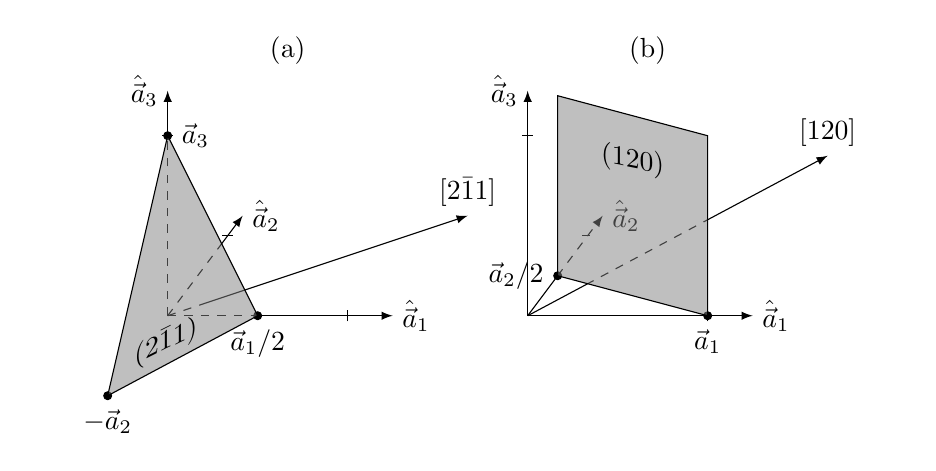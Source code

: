 \begin{tikzpicture}[
x={(0.9in,0.0in)},
y={(0.3in,0.4in)},
z={(0.0in,0.9in)},
]
\tikzset{
    point/.style={draw,circle,inner sep=1pt,fill=black},
}
\begin{scope}[xshift=-0.9in]
\node at (0.5,0.5,1.25) {(a)};
\coordinate (A) at (0.5,0,0);
\coordinate (B) at (0,-1,0);
\coordinate (C) at (0,0,1);
% Coordinate axis
\draw[-latex] (0,0,0) -- (1.25,0,0) node[right] {$\hat{\vec a}_1$};
\draw[-latex] (0,0,0) -- (0,1.25,0) node[right] {$\hat{\vec a}_2$};
\draw[-latex] (0,0,0) -- (0,0,1.25) node[left] {$\hat{\vec a}_3$};
\foreach \x in {1,...,1} \draw (\x,0,0)++(0,-2pt) -- +(0,4pt);
\foreach \x in {1,...,1} \draw (0,\x,0)++(-2pt,0) -- +(4pt,0);
\foreach \x in {1,...,1} \draw (0,0,\x)++(-2pt,0) -- +(4pt,0);
\begin{scope}[dashed]
\clip (A) -- (B) -- (C) -- cycle;
\fill[white] (A) -- (B) -- (C) -- cycle;
\draw[-latex] (0,0,0) -- (1.25,0,0) node[right] {$\hat{\vec a}_1$};
\draw[-latex] (0,0,0) -- (0,1.25,0) node[right] {$\hat{\vec a}_2$};
\draw[-latex] (0,0,0) -- (0,0,1.25) node[left] {$\hat{\vec a}_3$};
\foreach \x in {1,...,1} \draw (\x,0,0)++(0,-2pt) -- +(0,4pt);
\foreach \x in {1,...,1} \draw (0,\x,0)++(-2pt,0) -- +(4pt,0);
\foreach \x in {1,...,1} \draw (0,0,\x)++(-2pt,0) -- +(4pt,0);
\end{scope}
% Points
\coordinate (inter) at (0.25,-0.125,0.125);
\draw[dashed] (0,0,0) -- (inter);
\draw[-latex] (inter) -- (2,-1,1) node[above] {$[2\bar11]$};
\node[point,label=below:$\vec a_1/2$] at (A) {};
\node[point,label=below:$-\vec a_2$] at (B) {};
\node[point,label=right:$\vec a_3$] at (C) {};
% Plane
\fill[gray,opacity=0.5] (A) -- (B) -- (C) -- cycle;
\draw (A) -- (B) -- (C) -- cycle;
\node[yslant=0.5] at (0.1,-0.33,0) {$(2\bar11)$};
%\draw (2,0,0) node[below] {$2b$} -- (0,4,0) node[right] {$4c$} -- (0,0,3) node[left] {$3a$} -- (2,0,0);
\end{scope}
\begin{scope}[xshift=0.9in]
\node at (0.5,0.5,1.25) {(b)};
\tikzset{
    point/.style={draw,circle,inner sep=1pt,fill=black},
}
\draw[-latex] (0,0,0) -- (1.25,0,0) node[right] {$\hat{\vec a}_1$};
\draw[-latex] (0,0,0) -- (0,1.25,0) node[right] {$\hat{\vec a}_2$};
\draw[-latex] (0,0,0) -- (0,0,1.25) node[left] {$\hat{\vec a}_3$};
\foreach \x in {1,...,1} \draw (\x,0,0)++(0,-2pt) -- +(0,4pt);
\foreach \x in {1,...,1} \draw (0,\x,0)++(-2pt,0) -- +(4pt,0);
\foreach \x in {1,...,1} \draw (0,0,\x)++(-2pt,0) -- +(4pt,0);
\draw[-latex] (0,0,0) -- (1,2,0) node[above] {$[120]$};
\begin{scope}[dashed]
\clip (1,0,0) -- (0,0.5,0) -- (0,0.5,1) -- (1,0,1) -- cycle;
\fill[white] (1,0,0) -- (0,0.5,0) -- (0,0.5,1) -- (1,0,1) -- cycle;
\draw[-latex] (0,0,0) -- (1.25,0,0) node[right] {$\hat{\vec a}_1$};
\draw[-latex] (0,0,0) -- (0,1.25,0) node[right] {$\hat{\vec a}_2$};
\draw[-latex] (0,0,0) -- (0,0,1.25) node[left] {$\hat{\vec a}_3$};
\foreach \x in {1,...,1} \draw (\x,0,0)++(0,-2pt) -- +(0,4pt);
\foreach \x in {1,...,1} \draw (0,\x,0)++(-2pt,0) -- +(4pt,0);
\foreach \x in {1,...,1} \draw (0,0,\x)++(-2pt,0) -- +(4pt,0);
\draw[-latex] (0,0,0) -- (1,2,0);
\end{scope}
% Points
\node[point,label=below:$\vec a_1$] at (1,0,0) {};
\node[point,label=left:$\vec a_2/2$] at (0,0.5,0) {};
\fill[gray,opacity=0.5] (1,0,0) -- (0,0.5,0) -- (0,0.5,1) -- (1,0,1) -- cycle;
\draw (1,0,0) -- (0,0.5,0) -- (0,0.5,1) -- (1,0,1) -- cycle;
\node[yslant=-0.2] at (0.5,0.25,0.75) {$(120)$};
% Plane
%\draw (2,0,0) node[below] {$2b$} -- (0,4,0) node[right] {$4c$} -- (0,0,3) node[left] {$3a$} -- (2,0,0);
\end{scope}
\path (0.5,0.5,0.5)++(-2.2in,0) -- ++(4.4in,0);
\end{tikzpicture}
